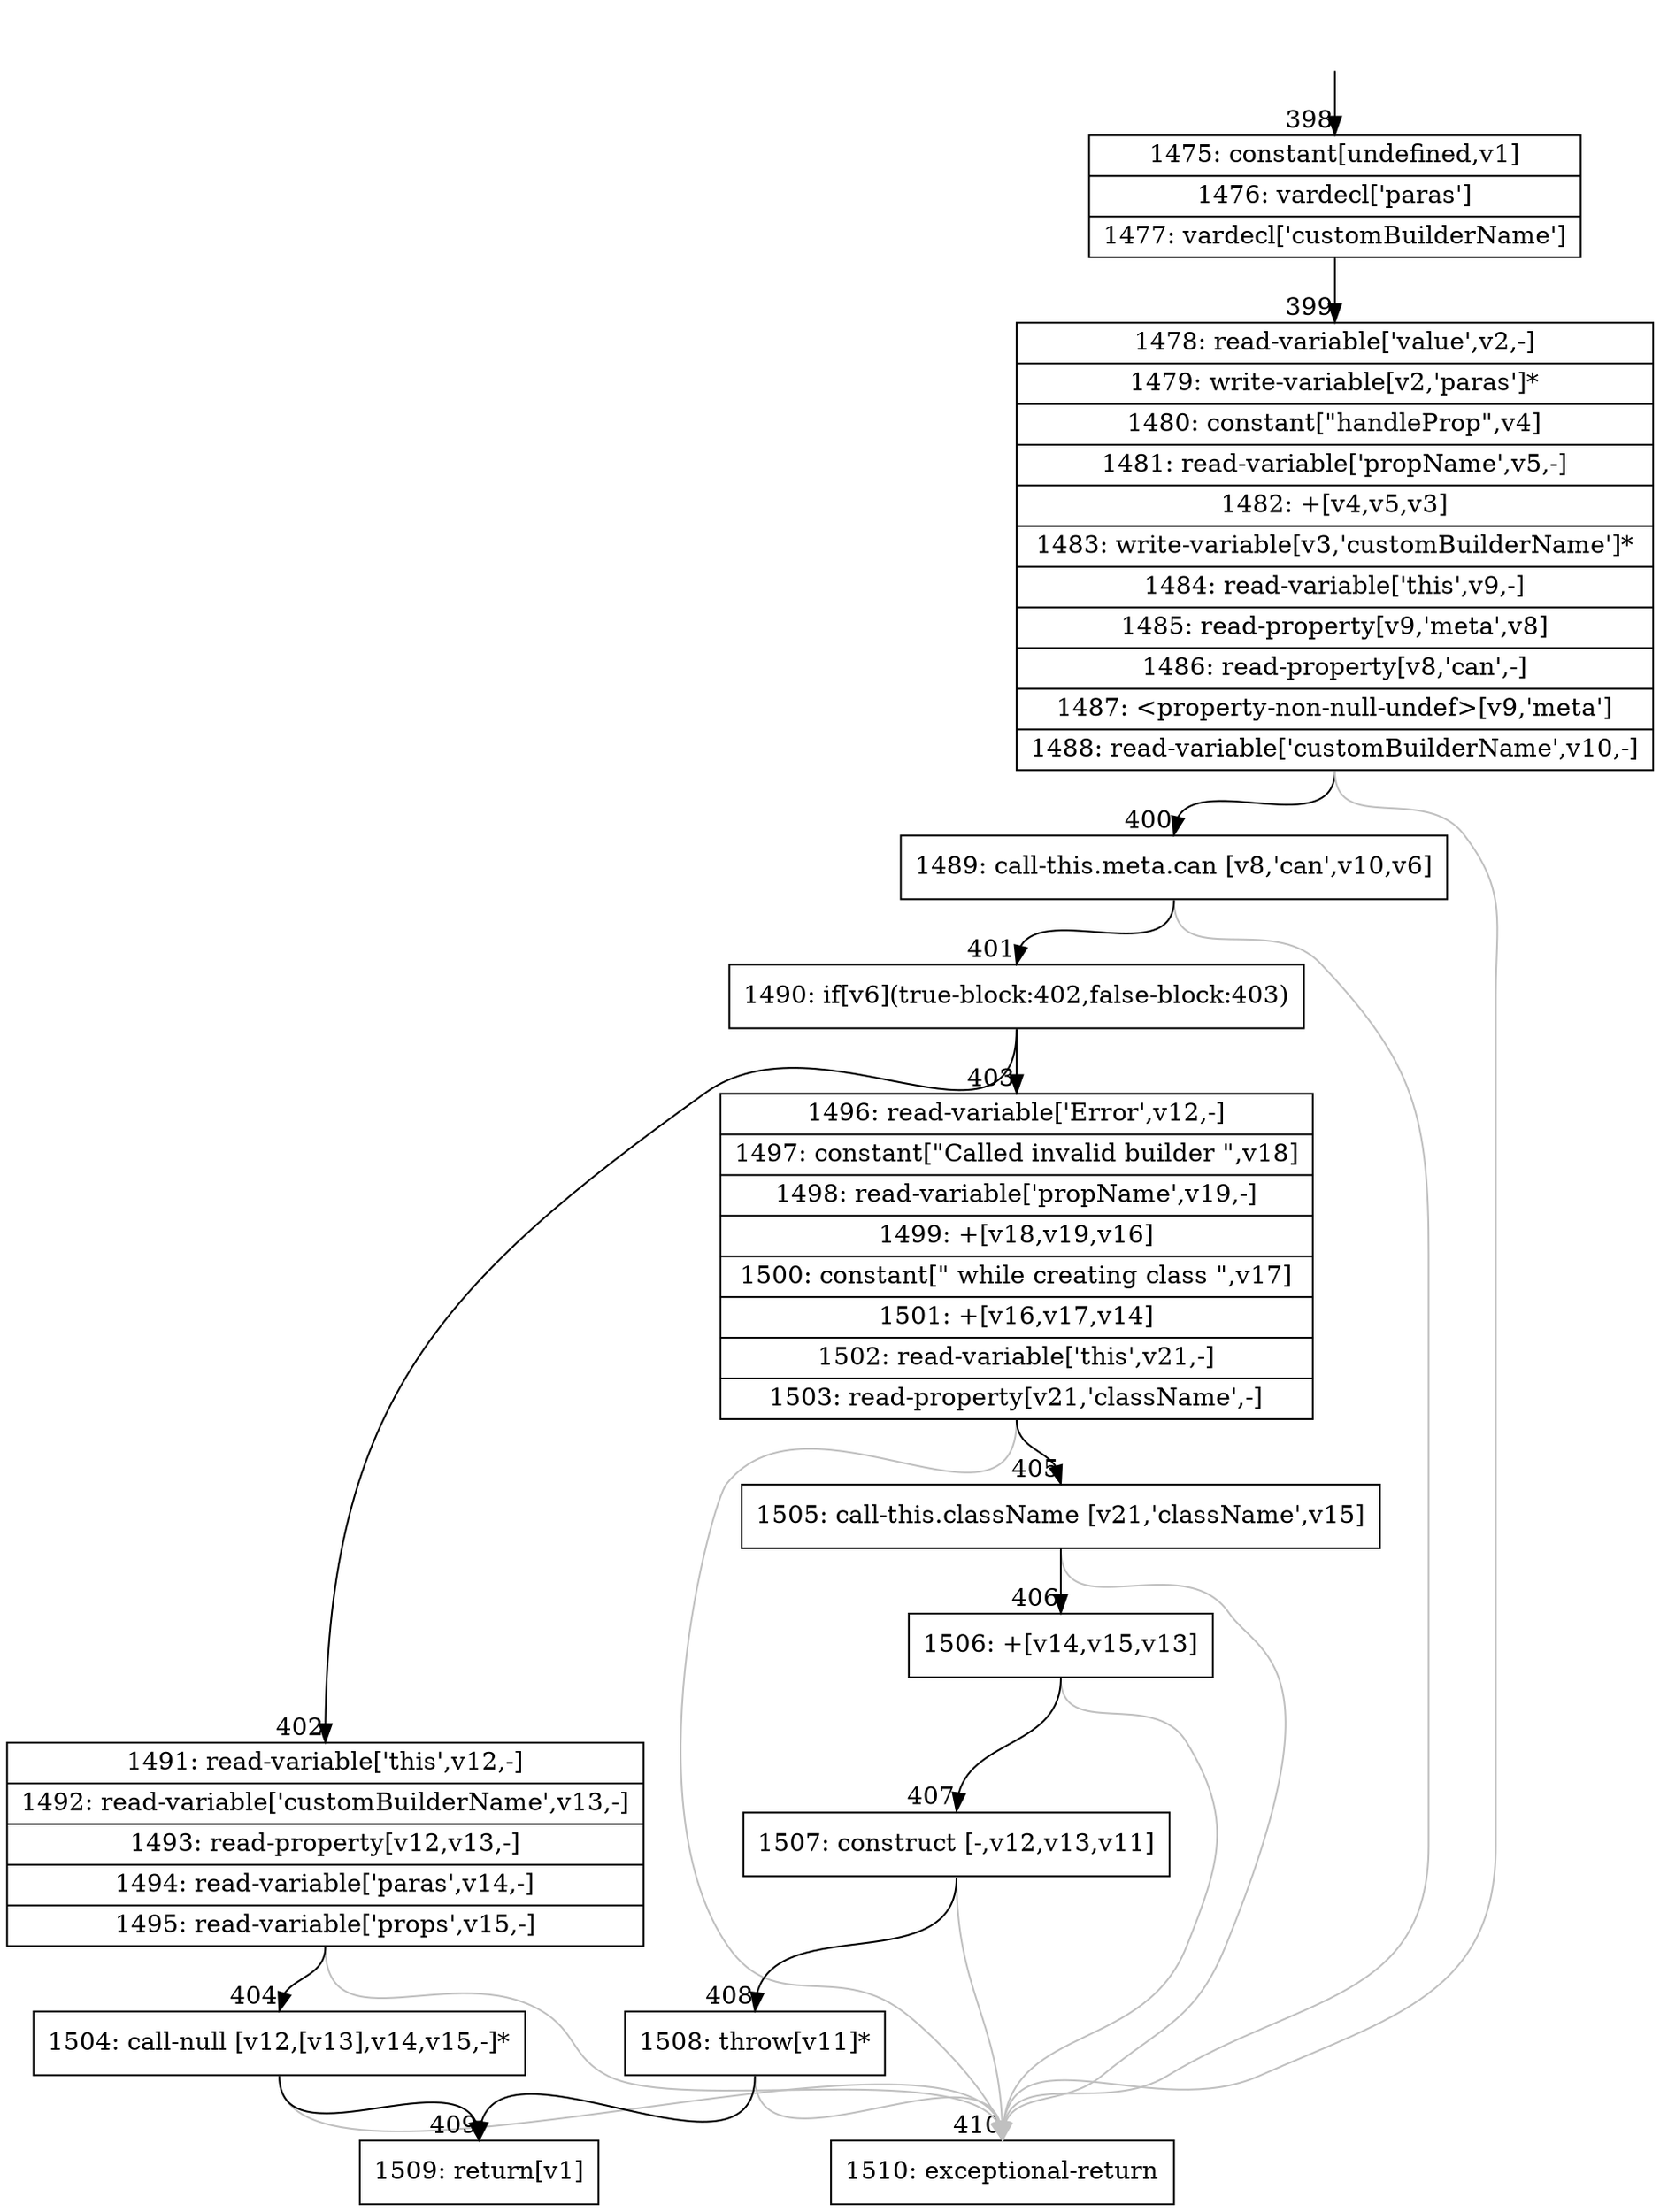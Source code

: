 digraph {
rankdir="TD"
BB_entry42[shape=none,label=""];
BB_entry42 -> BB398 [tailport=s, headport=n, headlabel="    398"]
BB398 [shape=record label="{1475: constant[undefined,v1]|1476: vardecl['paras']|1477: vardecl['customBuilderName']}" ] 
BB398 -> BB399 [tailport=s, headport=n, headlabel="      399"]
BB399 [shape=record label="{1478: read-variable['value',v2,-]|1479: write-variable[v2,'paras']*|1480: constant[\"handleProp\",v4]|1481: read-variable['propName',v5,-]|1482: +[v4,v5,v3]|1483: write-variable[v3,'customBuilderName']*|1484: read-variable['this',v9,-]|1485: read-property[v9,'meta',v8]|1486: read-property[v8,'can',-]|1487: \<property-non-null-undef\>[v9,'meta']|1488: read-variable['customBuilderName',v10,-]}" ] 
BB399 -> BB400 [tailport=s, headport=n, headlabel="      400"]
BB399 -> BB410 [tailport=s, headport=n, color=gray, headlabel="      410"]
BB400 [shape=record label="{1489: call-this.meta.can [v8,'can',v10,v6]}" ] 
BB400 -> BB401 [tailport=s, headport=n, headlabel="      401"]
BB400 -> BB410 [tailport=s, headport=n, color=gray]
BB401 [shape=record label="{1490: if[v6](true-block:402,false-block:403)}" ] 
BB401 -> BB402 [tailport=s, headport=n, headlabel="      402"]
BB401 -> BB403 [tailport=s, headport=n, headlabel="      403"]
BB402 [shape=record label="{1491: read-variable['this',v12,-]|1492: read-variable['customBuilderName',v13,-]|1493: read-property[v12,v13,-]|1494: read-variable['paras',v14,-]|1495: read-variable['props',v15,-]}" ] 
BB402 -> BB404 [tailport=s, headport=n, headlabel="      404"]
BB402 -> BB410 [tailport=s, headport=n, color=gray]
BB403 [shape=record label="{1496: read-variable['Error',v12,-]|1497: constant[\"Called invalid builder \",v18]|1498: read-variable['propName',v19,-]|1499: +[v18,v19,v16]|1500: constant[\" while creating class \",v17]|1501: +[v16,v17,v14]|1502: read-variable['this',v21,-]|1503: read-property[v21,'className',-]}" ] 
BB403 -> BB405 [tailport=s, headport=n, headlabel="      405"]
BB403 -> BB410 [tailport=s, headport=n, color=gray]
BB404 [shape=record label="{1504: call-null [v12,[v13],v14,v15,-]*}" ] 
BB404 -> BB409 [tailport=s, headport=n, headlabel="      409"]
BB404 -> BB410 [tailport=s, headport=n, color=gray]
BB405 [shape=record label="{1505: call-this.className [v21,'className',v15]}" ] 
BB405 -> BB406 [tailport=s, headport=n, headlabel="      406"]
BB405 -> BB410 [tailport=s, headport=n, color=gray]
BB406 [shape=record label="{1506: +[v14,v15,v13]}" ] 
BB406 -> BB407 [tailport=s, headport=n, headlabel="      407"]
BB406 -> BB410 [tailport=s, headport=n, color=gray]
BB407 [shape=record label="{1507: construct [-,v12,v13,v11]}" ] 
BB407 -> BB408 [tailport=s, headport=n, headlabel="      408"]
BB407 -> BB410 [tailport=s, headport=n, color=gray]
BB408 [shape=record label="{1508: throw[v11]*}" ] 
BB408 -> BB409 [tailport=s, headport=n]
BB408 -> BB410 [tailport=s, headport=n, color=gray]
BB409 [shape=record label="{1509: return[v1]}" ] 
BB410 [shape=record label="{1510: exceptional-return}" ] 
//#$~ 425
}
